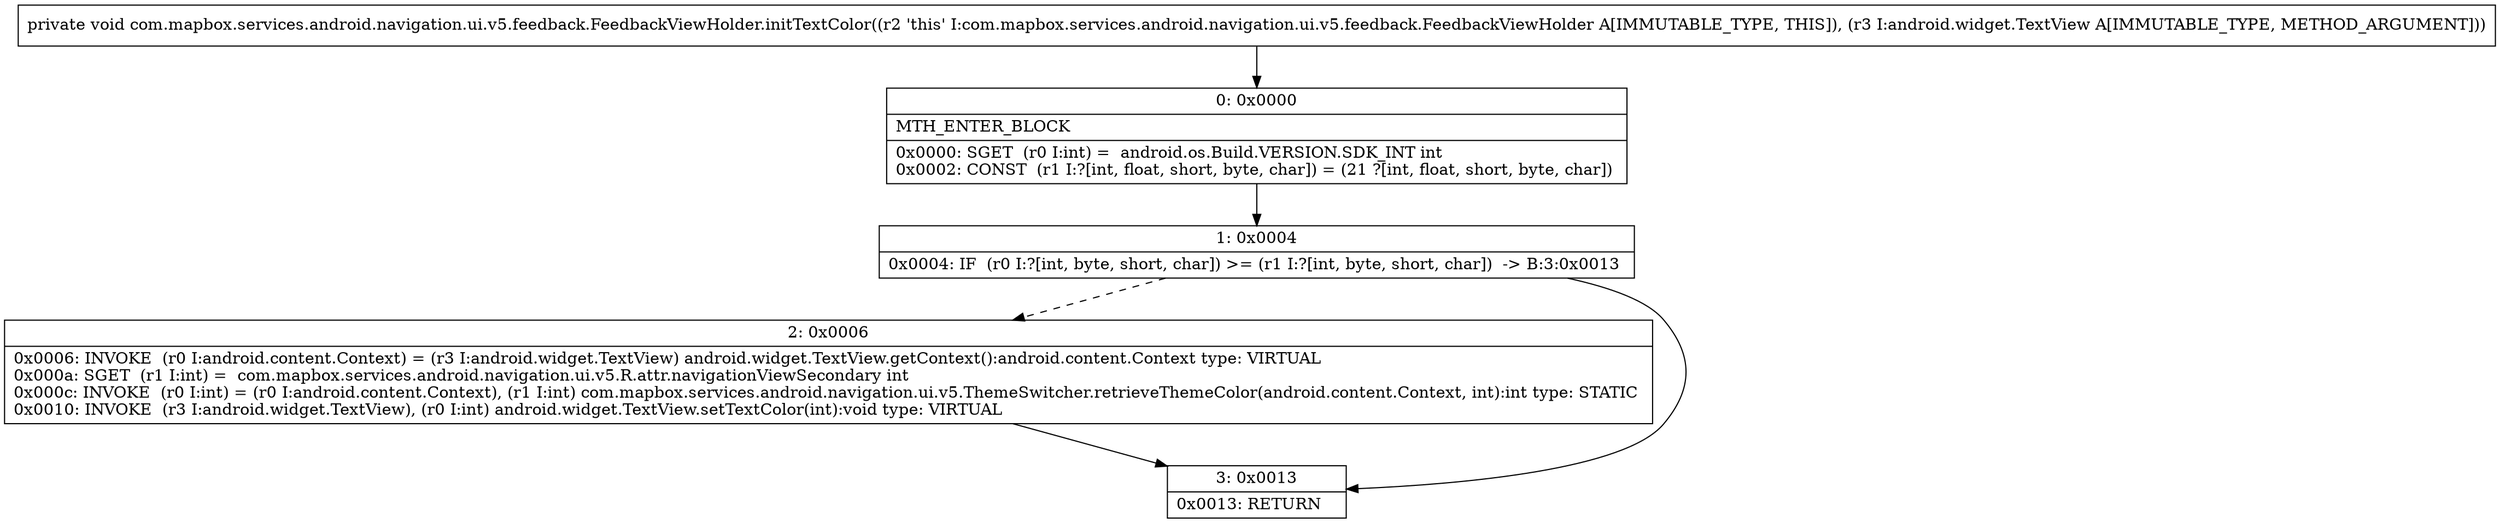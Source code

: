 digraph "CFG forcom.mapbox.services.android.navigation.ui.v5.feedback.FeedbackViewHolder.initTextColor(Landroid\/widget\/TextView;)V" {
Node_0 [shape=record,label="{0\:\ 0x0000|MTH_ENTER_BLOCK\l|0x0000: SGET  (r0 I:int) =  android.os.Build.VERSION.SDK_INT int \l0x0002: CONST  (r1 I:?[int, float, short, byte, char]) = (21 ?[int, float, short, byte, char]) \l}"];
Node_1 [shape=record,label="{1\:\ 0x0004|0x0004: IF  (r0 I:?[int, byte, short, char]) \>= (r1 I:?[int, byte, short, char])  \-\> B:3:0x0013 \l}"];
Node_2 [shape=record,label="{2\:\ 0x0006|0x0006: INVOKE  (r0 I:android.content.Context) = (r3 I:android.widget.TextView) android.widget.TextView.getContext():android.content.Context type: VIRTUAL \l0x000a: SGET  (r1 I:int) =  com.mapbox.services.android.navigation.ui.v5.R.attr.navigationViewSecondary int \l0x000c: INVOKE  (r0 I:int) = (r0 I:android.content.Context), (r1 I:int) com.mapbox.services.android.navigation.ui.v5.ThemeSwitcher.retrieveThemeColor(android.content.Context, int):int type: STATIC \l0x0010: INVOKE  (r3 I:android.widget.TextView), (r0 I:int) android.widget.TextView.setTextColor(int):void type: VIRTUAL \l}"];
Node_3 [shape=record,label="{3\:\ 0x0013|0x0013: RETURN   \l}"];
MethodNode[shape=record,label="{private void com.mapbox.services.android.navigation.ui.v5.feedback.FeedbackViewHolder.initTextColor((r2 'this' I:com.mapbox.services.android.navigation.ui.v5.feedback.FeedbackViewHolder A[IMMUTABLE_TYPE, THIS]), (r3 I:android.widget.TextView A[IMMUTABLE_TYPE, METHOD_ARGUMENT])) }"];
MethodNode -> Node_0;
Node_0 -> Node_1;
Node_1 -> Node_2[style=dashed];
Node_1 -> Node_3;
Node_2 -> Node_3;
}

